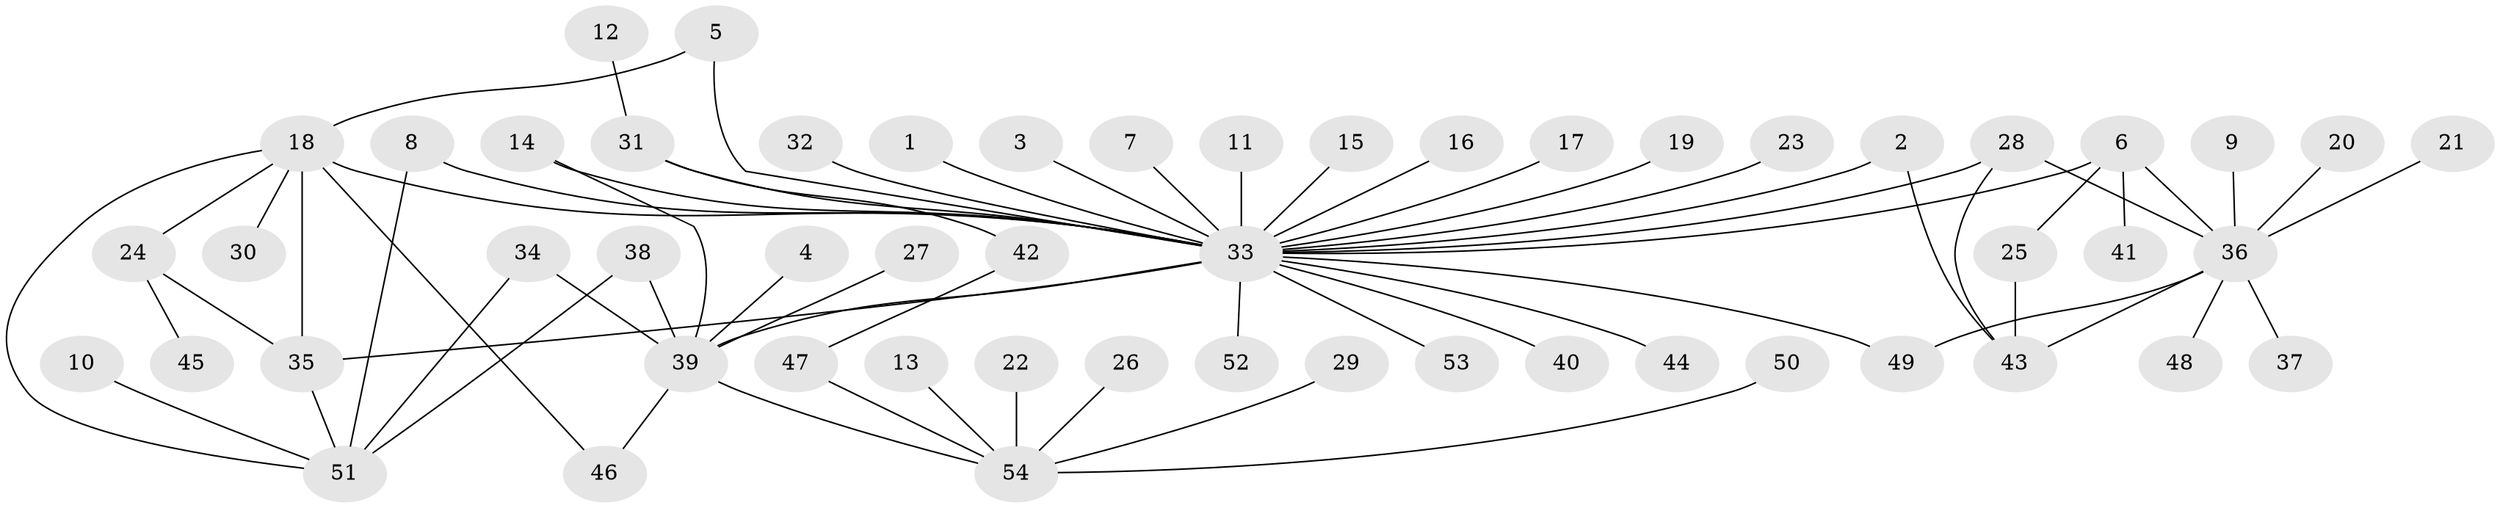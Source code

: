 // original degree distribution, {4: 0.06481481481481481, 2: 0.2037037037037037, 11: 0.018518518518518517, 28: 0.009259259259259259, 1: 0.6018518518518519, 10: 0.009259259259259259, 7: 0.018518518518518517, 5: 0.009259259259259259, 3: 0.046296296296296294, 6: 0.009259259259259259, 9: 0.009259259259259259}
// Generated by graph-tools (version 1.1) at 2025/01/03/09/25 03:01:55]
// undirected, 54 vertices, 68 edges
graph export_dot {
graph [start="1"]
  node [color=gray90,style=filled];
  1;
  2;
  3;
  4;
  5;
  6;
  7;
  8;
  9;
  10;
  11;
  12;
  13;
  14;
  15;
  16;
  17;
  18;
  19;
  20;
  21;
  22;
  23;
  24;
  25;
  26;
  27;
  28;
  29;
  30;
  31;
  32;
  33;
  34;
  35;
  36;
  37;
  38;
  39;
  40;
  41;
  42;
  43;
  44;
  45;
  46;
  47;
  48;
  49;
  50;
  51;
  52;
  53;
  54;
  1 -- 33 [weight=1.0];
  2 -- 33 [weight=1.0];
  2 -- 43 [weight=1.0];
  3 -- 33 [weight=1.0];
  4 -- 39 [weight=1.0];
  5 -- 18 [weight=1.0];
  5 -- 33 [weight=1.0];
  6 -- 25 [weight=1.0];
  6 -- 33 [weight=1.0];
  6 -- 36 [weight=1.0];
  6 -- 41 [weight=1.0];
  7 -- 33 [weight=1.0];
  8 -- 33 [weight=1.0];
  8 -- 51 [weight=1.0];
  9 -- 36 [weight=1.0];
  10 -- 51 [weight=1.0];
  11 -- 33 [weight=1.0];
  12 -- 31 [weight=1.0];
  13 -- 54 [weight=1.0];
  14 -- 33 [weight=1.0];
  14 -- 39 [weight=1.0];
  15 -- 33 [weight=1.0];
  16 -- 33 [weight=1.0];
  17 -- 33 [weight=1.0];
  18 -- 24 [weight=1.0];
  18 -- 30 [weight=1.0];
  18 -- 33 [weight=1.0];
  18 -- 35 [weight=1.0];
  18 -- 46 [weight=1.0];
  18 -- 51 [weight=1.0];
  19 -- 33 [weight=1.0];
  20 -- 36 [weight=1.0];
  21 -- 36 [weight=1.0];
  22 -- 54 [weight=1.0];
  23 -- 33 [weight=1.0];
  24 -- 35 [weight=1.0];
  24 -- 45 [weight=1.0];
  25 -- 43 [weight=2.0];
  26 -- 54 [weight=1.0];
  27 -- 39 [weight=1.0];
  28 -- 33 [weight=1.0];
  28 -- 36 [weight=1.0];
  28 -- 43 [weight=1.0];
  29 -- 54 [weight=1.0];
  31 -- 33 [weight=1.0];
  31 -- 42 [weight=1.0];
  32 -- 33 [weight=1.0];
  33 -- 35 [weight=1.0];
  33 -- 39 [weight=1.0];
  33 -- 40 [weight=1.0];
  33 -- 44 [weight=1.0];
  33 -- 49 [weight=1.0];
  33 -- 52 [weight=1.0];
  33 -- 53 [weight=1.0];
  34 -- 39 [weight=1.0];
  34 -- 51 [weight=1.0];
  35 -- 51 [weight=1.0];
  36 -- 37 [weight=1.0];
  36 -- 43 [weight=1.0];
  36 -- 48 [weight=1.0];
  36 -- 49 [weight=1.0];
  38 -- 39 [weight=1.0];
  38 -- 51 [weight=1.0];
  39 -- 46 [weight=1.0];
  39 -- 54 [weight=1.0];
  42 -- 47 [weight=1.0];
  47 -- 54 [weight=1.0];
  50 -- 54 [weight=1.0];
}
